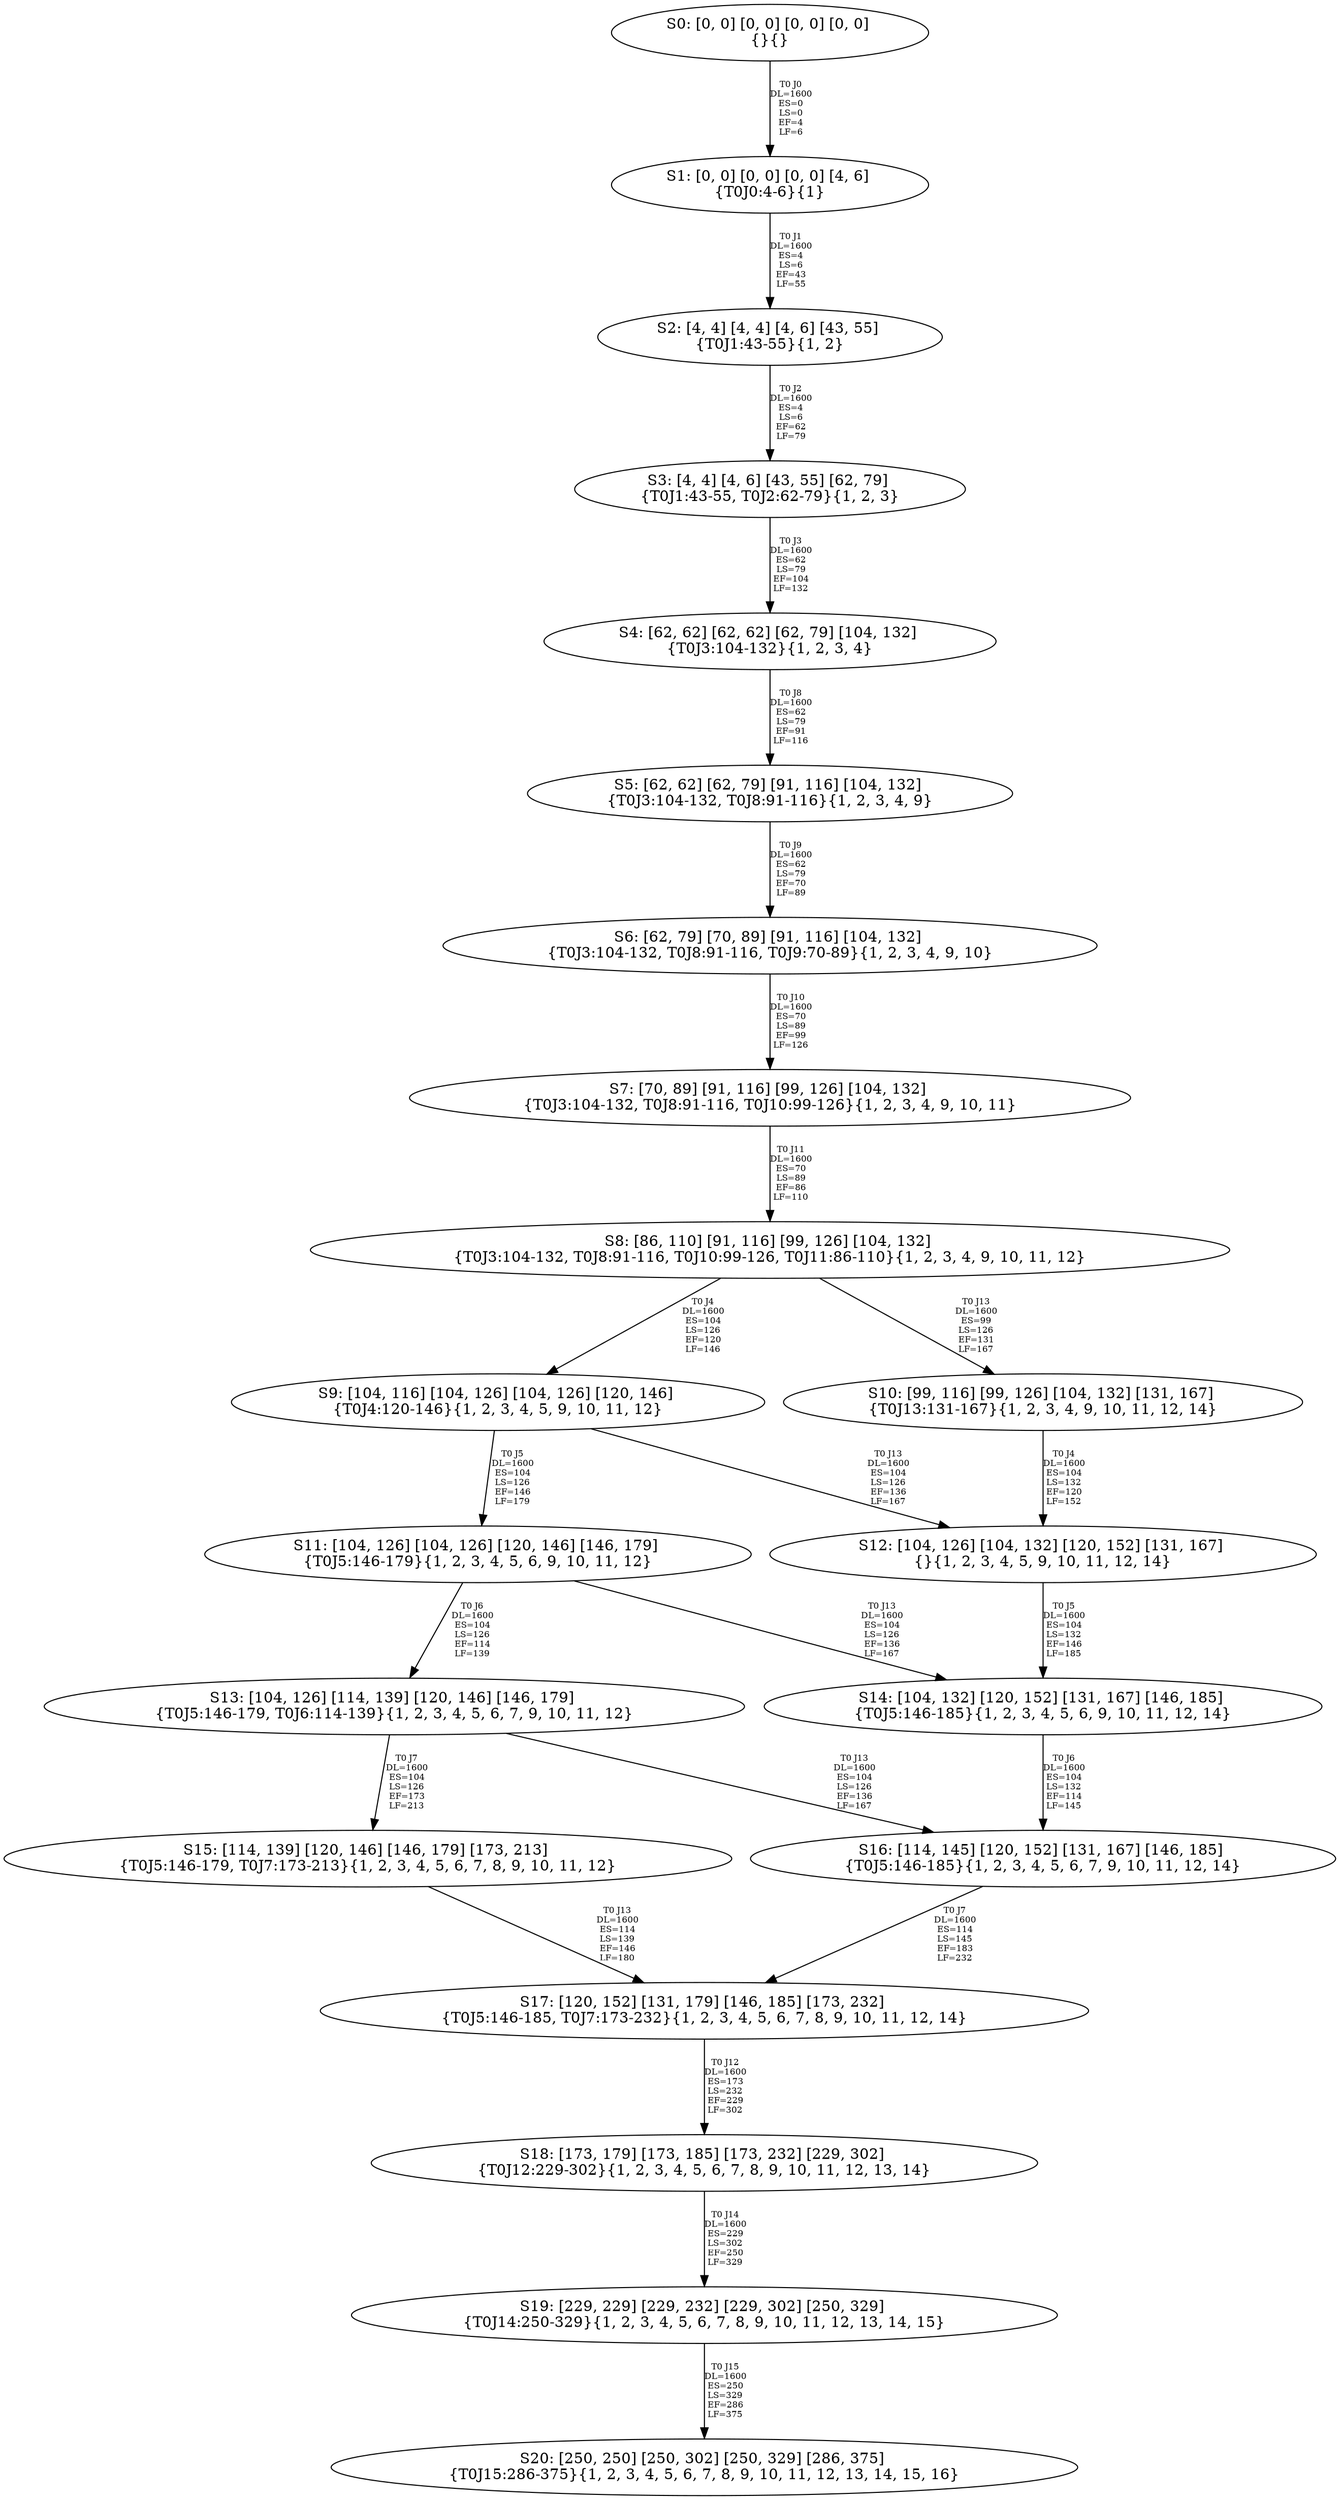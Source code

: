digraph {
	S0[label="S0: [0, 0] [0, 0] [0, 0] [0, 0] \n{}{}"];
	S1[label="S1: [0, 0] [0, 0] [0, 0] [4, 6] \n{T0J0:4-6}{1}"];
	S2[label="S2: [4, 4] [4, 4] [4, 6] [43, 55] \n{T0J1:43-55}{1, 2}"];
	S3[label="S3: [4, 4] [4, 6] [43, 55] [62, 79] \n{T0J1:43-55, T0J2:62-79}{1, 2, 3}"];
	S4[label="S4: [62, 62] [62, 62] [62, 79] [104, 132] \n{T0J3:104-132}{1, 2, 3, 4}"];
	S5[label="S5: [62, 62] [62, 79] [91, 116] [104, 132] \n{T0J3:104-132, T0J8:91-116}{1, 2, 3, 4, 9}"];
	S6[label="S6: [62, 79] [70, 89] [91, 116] [104, 132] \n{T0J3:104-132, T0J8:91-116, T0J9:70-89}{1, 2, 3, 4, 9, 10}"];
	S7[label="S7: [70, 89] [91, 116] [99, 126] [104, 132] \n{T0J3:104-132, T0J8:91-116, T0J10:99-126}{1, 2, 3, 4, 9, 10, 11}"];
	S8[label="S8: [86, 110] [91, 116] [99, 126] [104, 132] \n{T0J3:104-132, T0J8:91-116, T0J10:99-126, T0J11:86-110}{1, 2, 3, 4, 9, 10, 11, 12}"];
	S9[label="S9: [104, 116] [104, 126] [104, 126] [120, 146] \n{T0J4:120-146}{1, 2, 3, 4, 5, 9, 10, 11, 12}"];
	S10[label="S10: [99, 116] [99, 126] [104, 132] [131, 167] \n{T0J13:131-167}{1, 2, 3, 4, 9, 10, 11, 12, 14}"];
	S11[label="S11: [104, 126] [104, 126] [120, 146] [146, 179] \n{T0J5:146-179}{1, 2, 3, 4, 5, 6, 9, 10, 11, 12}"];
	S12[label="S12: [104, 126] [104, 132] [120, 152] [131, 167] \n{}{1, 2, 3, 4, 5, 9, 10, 11, 12, 14}"];
	S13[label="S13: [104, 126] [114, 139] [120, 146] [146, 179] \n{T0J5:146-179, T0J6:114-139}{1, 2, 3, 4, 5, 6, 7, 9, 10, 11, 12}"];
	S14[label="S14: [104, 132] [120, 152] [131, 167] [146, 185] \n{T0J5:146-185}{1, 2, 3, 4, 5, 6, 9, 10, 11, 12, 14}"];
	S15[label="S15: [114, 139] [120, 146] [146, 179] [173, 213] \n{T0J5:146-179, T0J7:173-213}{1, 2, 3, 4, 5, 6, 7, 8, 9, 10, 11, 12}"];
	S16[label="S16: [114, 145] [120, 152] [131, 167] [146, 185] \n{T0J5:146-185}{1, 2, 3, 4, 5, 6, 7, 9, 10, 11, 12, 14}"];
	S17[label="S17: [120, 152] [131, 179] [146, 185] [173, 232] \n{T0J5:146-185, T0J7:173-232}{1, 2, 3, 4, 5, 6, 7, 8, 9, 10, 11, 12, 14}"];
	S18[label="S18: [173, 179] [173, 185] [173, 232] [229, 302] \n{T0J12:229-302}{1, 2, 3, 4, 5, 6, 7, 8, 9, 10, 11, 12, 13, 14}"];
	S19[label="S19: [229, 229] [229, 232] [229, 302] [250, 329] \n{T0J14:250-329}{1, 2, 3, 4, 5, 6, 7, 8, 9, 10, 11, 12, 13, 14, 15}"];
	S20[label="S20: [250, 250] [250, 302] [250, 329] [286, 375] \n{T0J15:286-375}{1, 2, 3, 4, 5, 6, 7, 8, 9, 10, 11, 12, 13, 14, 15, 16}"];
	S0 -> S1[label="T0 J0\nDL=1600\nES=0\nLS=0\nEF=4\nLF=6",fontsize=8];
	S1 -> S2[label="T0 J1\nDL=1600\nES=4\nLS=6\nEF=43\nLF=55",fontsize=8];
	S2 -> S3[label="T0 J2\nDL=1600\nES=4\nLS=6\nEF=62\nLF=79",fontsize=8];
	S3 -> S4[label="T0 J3\nDL=1600\nES=62\nLS=79\nEF=104\nLF=132",fontsize=8];
	S4 -> S5[label="T0 J8\nDL=1600\nES=62\nLS=79\nEF=91\nLF=116",fontsize=8];
	S5 -> S6[label="T0 J9\nDL=1600\nES=62\nLS=79\nEF=70\nLF=89",fontsize=8];
	S6 -> S7[label="T0 J10\nDL=1600\nES=70\nLS=89\nEF=99\nLF=126",fontsize=8];
	S7 -> S8[label="T0 J11\nDL=1600\nES=70\nLS=89\nEF=86\nLF=110",fontsize=8];
	S8 -> S9[label="T0 J4\nDL=1600\nES=104\nLS=126\nEF=120\nLF=146",fontsize=8];
	S8 -> S10[label="T0 J13\nDL=1600\nES=99\nLS=126\nEF=131\nLF=167",fontsize=8];
	S9 -> S11[label="T0 J5\nDL=1600\nES=104\nLS=126\nEF=146\nLF=179",fontsize=8];
	S9 -> S12[label="T0 J13\nDL=1600\nES=104\nLS=126\nEF=136\nLF=167",fontsize=8];
	S10 -> S12[label="T0 J4\nDL=1600\nES=104\nLS=132\nEF=120\nLF=152",fontsize=8];
	S11 -> S13[label="T0 J6\nDL=1600\nES=104\nLS=126\nEF=114\nLF=139",fontsize=8];
	S11 -> S14[label="T0 J13\nDL=1600\nES=104\nLS=126\nEF=136\nLF=167",fontsize=8];
	S12 -> S14[label="T0 J5\nDL=1600\nES=104\nLS=132\nEF=146\nLF=185",fontsize=8];
	S13 -> S15[label="T0 J7\nDL=1600\nES=104\nLS=126\nEF=173\nLF=213",fontsize=8];
	S13 -> S16[label="T0 J13\nDL=1600\nES=104\nLS=126\nEF=136\nLF=167",fontsize=8];
	S14 -> S16[label="T0 J6\nDL=1600\nES=104\nLS=132\nEF=114\nLF=145",fontsize=8];
	S15 -> S17[label="T0 J13\nDL=1600\nES=114\nLS=139\nEF=146\nLF=180",fontsize=8];
	S16 -> S17[label="T0 J7\nDL=1600\nES=114\nLS=145\nEF=183\nLF=232",fontsize=8];
	S17 -> S18[label="T0 J12\nDL=1600\nES=173\nLS=232\nEF=229\nLF=302",fontsize=8];
	S18 -> S19[label="T0 J14\nDL=1600\nES=229\nLS=302\nEF=250\nLF=329",fontsize=8];
	S19 -> S20[label="T0 J15\nDL=1600\nES=250\nLS=329\nEF=286\nLF=375",fontsize=8];
}
